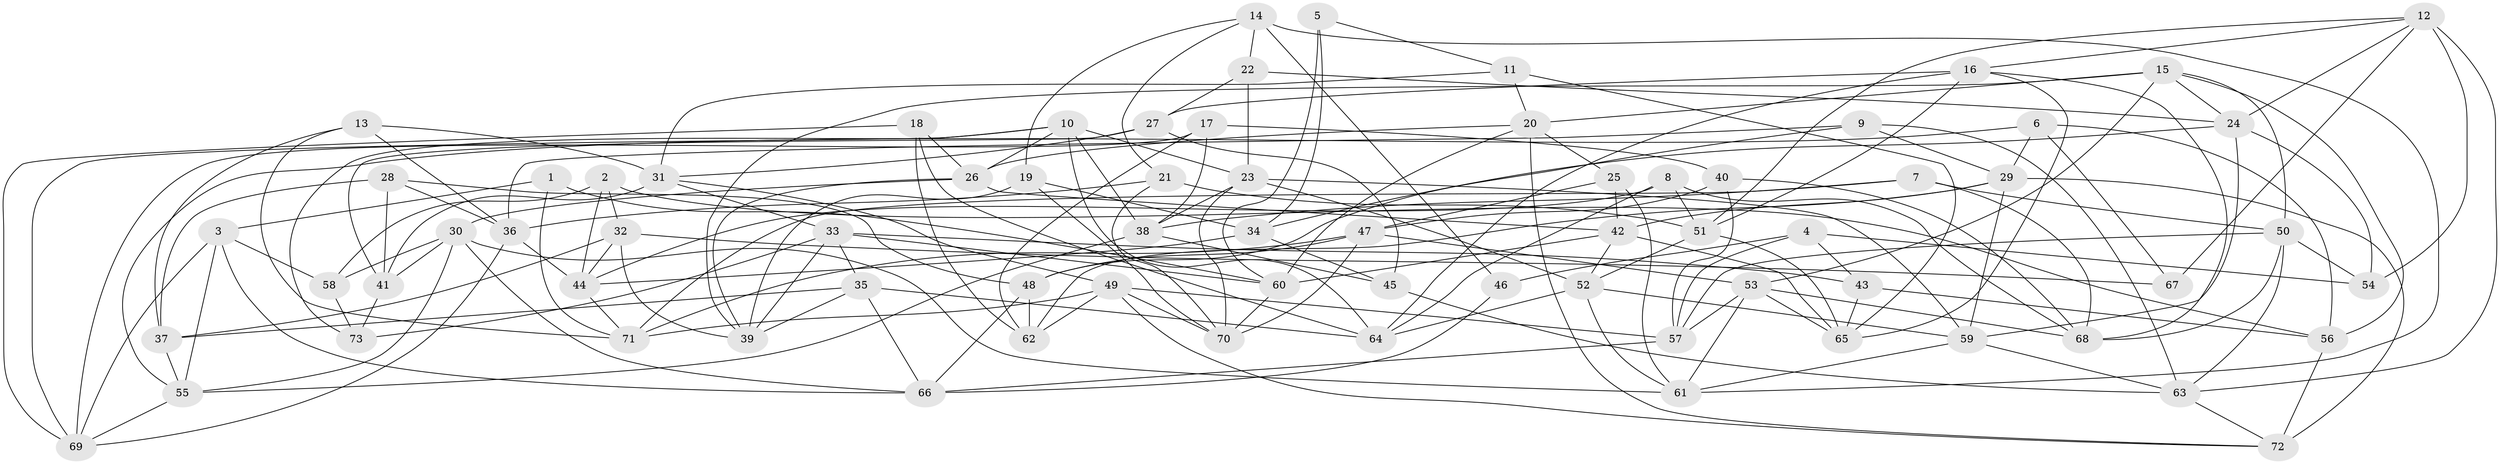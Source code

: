 // original degree distribution, {4: 1.0}
// Generated by graph-tools (version 1.1) at 2025/38/03/04/25 23:38:07]
// undirected, 73 vertices, 186 edges
graph export_dot {
  node [color=gray90,style=filled];
  1;
  2;
  3;
  4;
  5;
  6;
  7;
  8;
  9;
  10;
  11;
  12;
  13;
  14;
  15;
  16;
  17;
  18;
  19;
  20;
  21;
  22;
  23;
  24;
  25;
  26;
  27;
  28;
  29;
  30;
  31;
  32;
  33;
  34;
  35;
  36;
  37;
  38;
  39;
  40;
  41;
  42;
  43;
  44;
  45;
  46;
  47;
  48;
  49;
  50;
  51;
  52;
  53;
  54;
  55;
  56;
  57;
  58;
  59;
  60;
  61;
  62;
  63;
  64;
  65;
  66;
  67;
  68;
  69;
  70;
  71;
  72;
  73;
  1 -- 3 [weight=2.0];
  1 -- 60 [weight=1.0];
  1 -- 71 [weight=1.0];
  2 -- 32 [weight=1.0];
  2 -- 44 [weight=1.0];
  2 -- 56 [weight=1.0];
  2 -- 58 [weight=1.0];
  3 -- 55 [weight=1.0];
  3 -- 58 [weight=1.0];
  3 -- 66 [weight=1.0];
  3 -- 69 [weight=1.0];
  4 -- 43 [weight=1.0];
  4 -- 46 [weight=1.0];
  4 -- 54 [weight=1.0];
  4 -- 57 [weight=1.0];
  5 -- 11 [weight=1.0];
  5 -- 34 [weight=2.0];
  5 -- 60 [weight=1.0];
  6 -- 29 [weight=1.0];
  6 -- 55 [weight=1.0];
  6 -- 56 [weight=1.0];
  6 -- 67 [weight=1.0];
  7 -- 38 [weight=1.0];
  7 -- 50 [weight=1.0];
  7 -- 68 [weight=1.0];
  7 -- 71 [weight=1.0];
  8 -- 44 [weight=1.0];
  8 -- 51 [weight=1.0];
  8 -- 64 [weight=1.0];
  8 -- 68 [weight=1.0];
  9 -- 29 [weight=1.0];
  9 -- 36 [weight=1.0];
  9 -- 48 [weight=1.0];
  9 -- 63 [weight=1.0];
  10 -- 23 [weight=1.0];
  10 -- 26 [weight=1.0];
  10 -- 38 [weight=1.0];
  10 -- 64 [weight=1.0];
  10 -- 69 [weight=1.0];
  10 -- 73 [weight=1.0];
  11 -- 20 [weight=1.0];
  11 -- 31 [weight=1.0];
  11 -- 65 [weight=1.0];
  12 -- 16 [weight=1.0];
  12 -- 24 [weight=1.0];
  12 -- 51 [weight=1.0];
  12 -- 54 [weight=1.0];
  12 -- 63 [weight=1.0];
  12 -- 67 [weight=1.0];
  13 -- 31 [weight=1.0];
  13 -- 36 [weight=1.0];
  13 -- 37 [weight=1.0];
  13 -- 71 [weight=1.0];
  14 -- 19 [weight=1.0];
  14 -- 21 [weight=1.0];
  14 -- 22 [weight=1.0];
  14 -- 46 [weight=2.0];
  14 -- 61 [weight=1.0];
  15 -- 20 [weight=1.0];
  15 -- 24 [weight=1.0];
  15 -- 39 [weight=1.0];
  15 -- 50 [weight=1.0];
  15 -- 53 [weight=1.0];
  15 -- 56 [weight=1.0];
  16 -- 27 [weight=1.0];
  16 -- 51 [weight=1.0];
  16 -- 64 [weight=1.0];
  16 -- 65 [weight=1.0];
  16 -- 68 [weight=1.0];
  17 -- 38 [weight=1.0];
  17 -- 40 [weight=1.0];
  17 -- 62 [weight=1.0];
  17 -- 69 [weight=1.0];
  18 -- 26 [weight=1.0];
  18 -- 62 [weight=1.0];
  18 -- 64 [weight=1.0];
  18 -- 69 [weight=1.0];
  19 -- 34 [weight=1.0];
  19 -- 39 [weight=1.0];
  19 -- 70 [weight=1.0];
  20 -- 25 [weight=1.0];
  20 -- 26 [weight=1.0];
  20 -- 60 [weight=1.0];
  20 -- 72 [weight=1.0];
  21 -- 36 [weight=1.0];
  21 -- 51 [weight=1.0];
  21 -- 70 [weight=1.0];
  22 -- 23 [weight=1.0];
  22 -- 24 [weight=1.0];
  22 -- 27 [weight=1.0];
  23 -- 38 [weight=1.0];
  23 -- 52 [weight=1.0];
  23 -- 59 [weight=1.0];
  23 -- 70 [weight=1.0];
  24 -- 34 [weight=1.0];
  24 -- 54 [weight=1.0];
  24 -- 59 [weight=1.0];
  25 -- 42 [weight=1.0];
  25 -- 47 [weight=1.0];
  25 -- 61 [weight=1.0];
  26 -- 30 [weight=1.0];
  26 -- 39 [weight=1.0];
  26 -- 42 [weight=1.0];
  27 -- 31 [weight=1.0];
  27 -- 41 [weight=2.0];
  27 -- 45 [weight=1.0];
  28 -- 36 [weight=1.0];
  28 -- 37 [weight=1.0];
  28 -- 41 [weight=1.0];
  28 -- 48 [weight=1.0];
  29 -- 42 [weight=1.0];
  29 -- 59 [weight=1.0];
  29 -- 62 [weight=1.0];
  29 -- 72 [weight=1.0];
  30 -- 41 [weight=1.0];
  30 -- 55 [weight=1.0];
  30 -- 58 [weight=1.0];
  30 -- 61 [weight=1.0];
  30 -- 66 [weight=1.0];
  31 -- 33 [weight=1.0];
  31 -- 41 [weight=1.0];
  31 -- 49 [weight=1.0];
  32 -- 37 [weight=1.0];
  32 -- 39 [weight=1.0];
  32 -- 44 [weight=1.0];
  32 -- 67 [weight=2.0];
  33 -- 35 [weight=1.0];
  33 -- 39 [weight=1.0];
  33 -- 43 [weight=1.0];
  33 -- 60 [weight=1.0];
  33 -- 73 [weight=1.0];
  34 -- 44 [weight=1.0];
  34 -- 45 [weight=1.0];
  35 -- 37 [weight=2.0];
  35 -- 39 [weight=1.0];
  35 -- 64 [weight=1.0];
  35 -- 66 [weight=1.0];
  36 -- 44 [weight=1.0];
  36 -- 69 [weight=1.0];
  37 -- 55 [weight=1.0];
  38 -- 45 [weight=1.0];
  38 -- 55 [weight=1.0];
  40 -- 47 [weight=1.0];
  40 -- 57 [weight=1.0];
  40 -- 68 [weight=1.0];
  41 -- 73 [weight=1.0];
  42 -- 52 [weight=1.0];
  42 -- 60 [weight=1.0];
  42 -- 65 [weight=1.0];
  43 -- 56 [weight=1.0];
  43 -- 65 [weight=1.0];
  44 -- 71 [weight=1.0];
  45 -- 63 [weight=1.0];
  46 -- 66 [weight=1.0];
  47 -- 48 [weight=1.0];
  47 -- 53 [weight=1.0];
  47 -- 70 [weight=1.0];
  47 -- 71 [weight=1.0];
  48 -- 62 [weight=2.0];
  48 -- 66 [weight=1.0];
  49 -- 57 [weight=1.0];
  49 -- 62 [weight=1.0];
  49 -- 70 [weight=1.0];
  49 -- 71 [weight=1.0];
  49 -- 72 [weight=1.0];
  50 -- 54 [weight=1.0];
  50 -- 57 [weight=1.0];
  50 -- 63 [weight=1.0];
  50 -- 68 [weight=1.0];
  51 -- 52 [weight=1.0];
  51 -- 65 [weight=1.0];
  52 -- 59 [weight=1.0];
  52 -- 61 [weight=1.0];
  52 -- 64 [weight=1.0];
  53 -- 57 [weight=1.0];
  53 -- 61 [weight=1.0];
  53 -- 65 [weight=1.0];
  53 -- 68 [weight=1.0];
  55 -- 69 [weight=1.0];
  56 -- 72 [weight=2.0];
  57 -- 66 [weight=1.0];
  58 -- 73 [weight=1.0];
  59 -- 61 [weight=1.0];
  59 -- 63 [weight=1.0];
  60 -- 70 [weight=1.0];
  63 -- 72 [weight=1.0];
}
